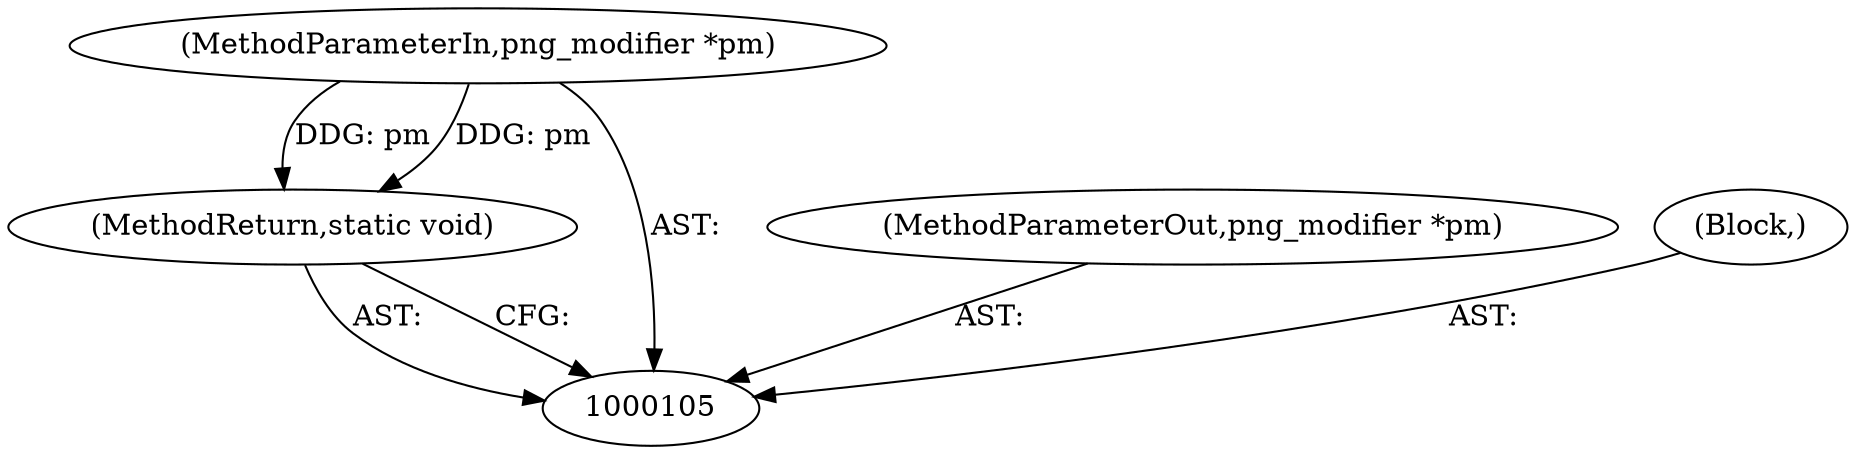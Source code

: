 digraph "0_Android_9d4853418ab2f754c2b63e091c29c5529b8b86ca_115" {
"1000108" [label="(MethodReturn,static void)"];
"1000106" [label="(MethodParameterIn,png_modifier *pm)"];
"1000113" [label="(MethodParameterOut,png_modifier *pm)"];
"1000107" [label="(Block,)"];
"1000108" -> "1000105"  [label="AST: "];
"1000108" -> "1000105"  [label="CFG: "];
"1000106" -> "1000108"  [label="DDG: pm"];
"1000106" -> "1000105"  [label="AST: "];
"1000106" -> "1000108"  [label="DDG: pm"];
"1000113" -> "1000105"  [label="AST: "];
"1000107" -> "1000105"  [label="AST: "];
}

